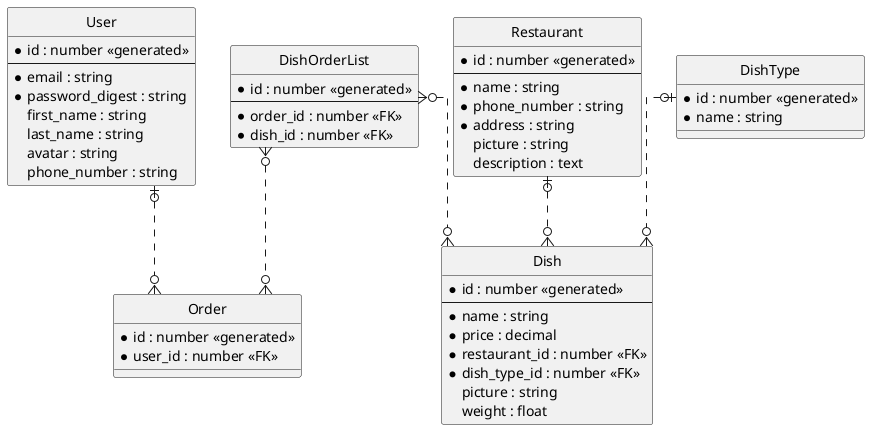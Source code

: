 @startuml

' hide the spot
hide circle

' avoid problems with angled crows feet
skinparam linetype ortho

entity User {
	* id : number <<generated>>
	--
	* email : string
	* password_digest : string
	first_name : string
	last_name : string
	avatar : string
	phone_number : string
}

entity Restaurant {
	* id : number <<generated>>
	--
	* name : string
	* phone_number : string
	* address : string
	picture : string
	description : text
}

entity Dish {
	* id : number <<generated>>
	--
	* name : string
	* price : decimal
	* restaurant_id : number <<FK>>
	* dish_type_id : number <<FK>>
	picture : string
	weight : float
}

entity DishType {
	* id : number <<generated>>
	* name : string
}

entity Order {
	* id : number <<generated>>
	* user_id : number <<FK>>
}

entity DishOrderList {
	* id : number <<generated>>
	--
	* order_id : number <<FK>>
	* dish_id : number <<FK>>
}

Restaurant |o..o{ Dish
DishType |o..o{ Dish
User |o..o{ Order
DishOrderList }o..o{ Order
DishOrderList }o..o{ Dish
		
@enduml
